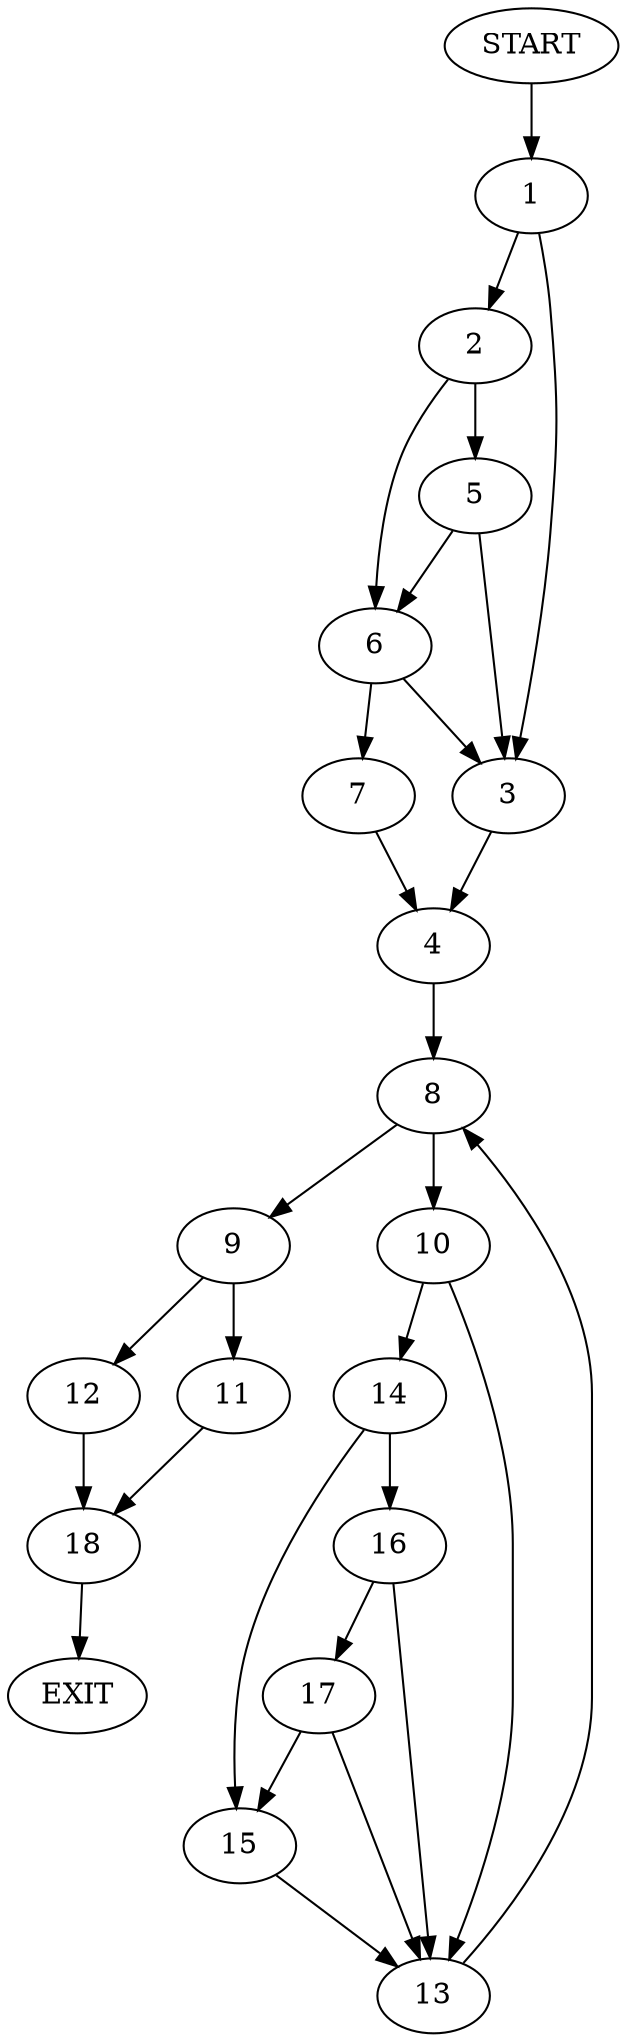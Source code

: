 digraph {
0 [label="START"]
19 [label="EXIT"]
0 -> 1
1 -> 2
1 -> 3
3 -> 4
2 -> 5
2 -> 6
6 -> 3
6 -> 7
5 -> 3
5 -> 6
7 -> 4
4 -> 8
8 -> 9
8 -> 10
9 -> 11
9 -> 12
10 -> 13
10 -> 14
14 -> 15
14 -> 16
13 -> 8
15 -> 13
16 -> 13
16 -> 17
17 -> 13
17 -> 15
11 -> 18
12 -> 18
18 -> 19
}
